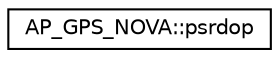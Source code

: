 digraph "Graphical Class Hierarchy"
{
 // INTERACTIVE_SVG=YES
  edge [fontname="Helvetica",fontsize="10",labelfontname="Helvetica",labelfontsize="10"];
  node [fontname="Helvetica",fontsize="10",shape=record];
  rankdir="LR";
  Node1 [label="AP_GPS_NOVA::psrdop",height=0.2,width=0.4,color="black", fillcolor="white", style="filled",URL="$structAP__GPS__NOVA_1_1psrdop.html"];
}
